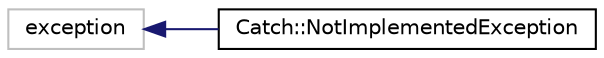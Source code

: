 digraph "Graphical Class Hierarchy"
{
 // LATEX_PDF_SIZE
  edge [fontname="Helvetica",fontsize="10",labelfontname="Helvetica",labelfontsize="10"];
  node [fontname="Helvetica",fontsize="10",shape=record];
  rankdir="LR";
  Node143 [label="exception",height=0.2,width=0.4,color="grey75", fillcolor="white", style="filled",tooltip=" "];
  Node143 -> Node0 [dir="back",color="midnightblue",fontsize="10",style="solid",fontname="Helvetica"];
  Node0 [label="Catch::NotImplementedException",height=0.2,width=0.4,color="black", fillcolor="white", style="filled",URL="$classCatch_1_1NotImplementedException.html",tooltip=" "];
}
